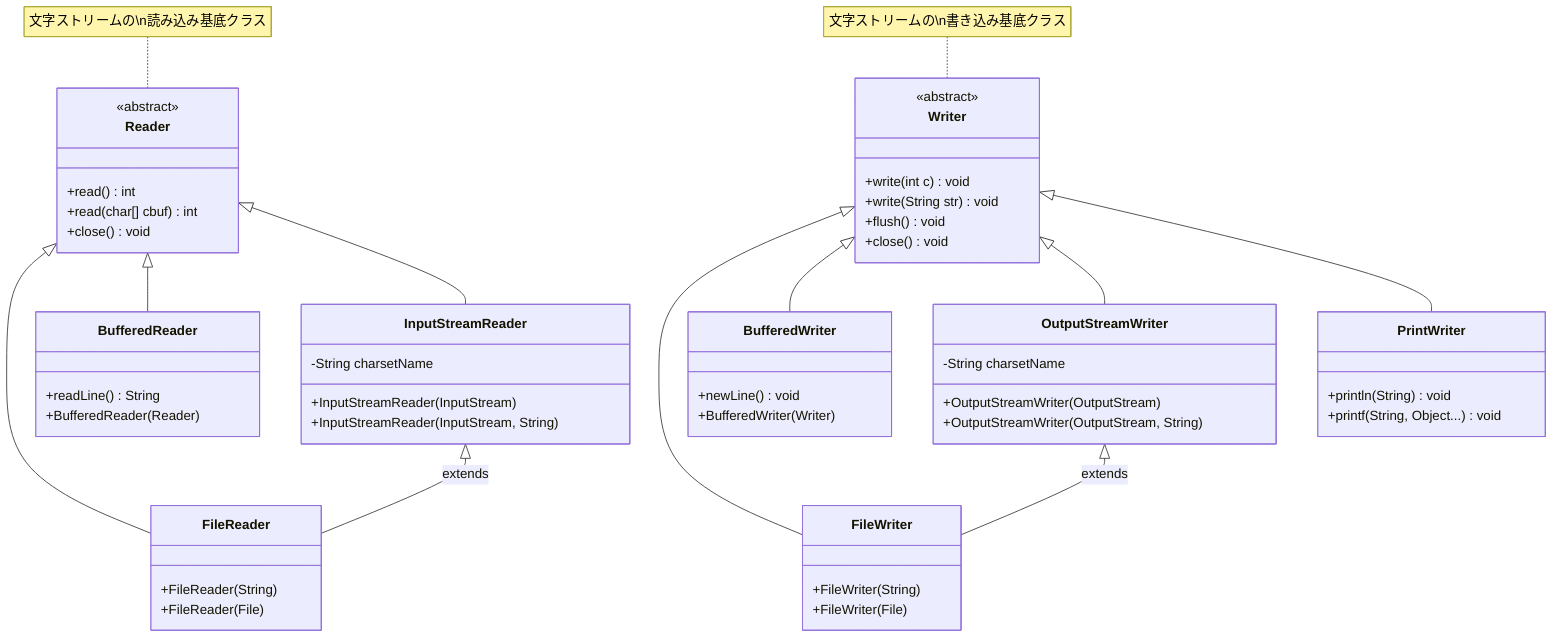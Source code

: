classDiagram
    class Reader {
        <<abstract>>
        +read() int
        +read(char[] cbuf) int
        +close() void
    }
    
    class FileReader {
        +FileReader(String)
        +FileReader(File)
    }
    
    class BufferedReader {
        +readLine() String
        +BufferedReader(Reader)
    }
    
    class InputStreamReader {
        -String charsetName
        +InputStreamReader(InputStream)
        +InputStreamReader(InputStream, String)
    }
    
    class Writer {
        <<abstract>>
        +write(int c) void
        +write(String str) void
        +flush() void
        +close() void
    }
    
    class FileWriter {
        +FileWriter(String)
        +FileWriter(File)
    }
    
    class BufferedWriter {
        +newLine() void
        +BufferedWriter(Writer)
    }
    
    class OutputStreamWriter {
        -String charsetName
        +OutputStreamWriter(OutputStream)
        +OutputStreamWriter(OutputStream, String)
    }
    
    class PrintWriter {
        +println(String) void
        +printf(String, Object...) void
    }
    
    Reader <|-- FileReader
    Reader <|-- BufferedReader
    Reader <|-- InputStreamReader
    
    Writer <|-- FileWriter
    Writer <|-- BufferedWriter
    Writer <|-- OutputStreamWriter
    Writer <|-- PrintWriter
    
    InputStreamReader <|-- FileReader : extends
    OutputStreamWriter <|-- FileWriter : extends
    
    note for Reader "文字ストリームの\n読み込み基底クラス"
    note for Writer "文字ストリームの\n書き込み基底クラス"
